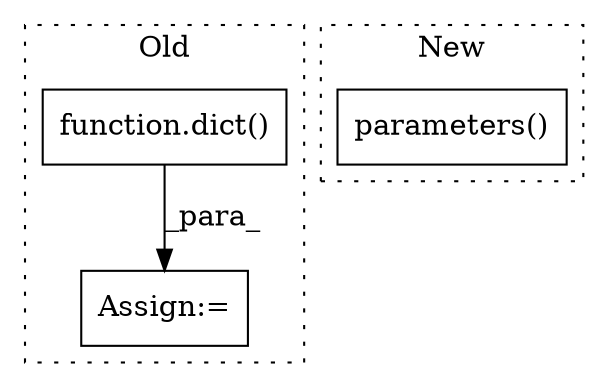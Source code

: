 digraph G {
subgraph cluster0 {
1 [label="function.dict()" a="75" s="400,430" l="5,1" shape="box"];
3 [label="Assign:=" a="68" s="515" l="3" shape="box"];
label = "Old";
style="dotted";
}
subgraph cluster1 {
2 [label="parameters()" a="75" s="273" l="19" shape="box"];
label = "New";
style="dotted";
}
1 -> 3 [label="_para_"];
}